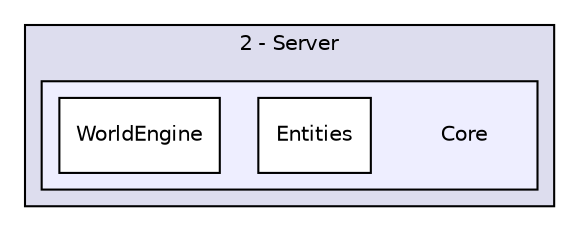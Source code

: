 digraph "D:/Projets/Final-Bomber/2 - Server/Core" {
  compound=true
  node [ fontsize="10", fontname="Helvetica"];
  edge [ labelfontsize="10", labelfontname="Helvetica"];
  subgraph clusterdir_84b4cce606750ea1da5a83508b66c79b {
    graph [ bgcolor="#ddddee", pencolor="black", label="2 - Server" fontname="Helvetica", fontsize="10", URL="dir_84b4cce606750ea1da5a83508b66c79b.html"]
  subgraph clusterdir_5e3b1a3adb985d9091f7dd191d64449f {
    graph [ bgcolor="#eeeeff", pencolor="black", label="" URL="dir_5e3b1a3adb985d9091f7dd191d64449f.html"];
    dir_5e3b1a3adb985d9091f7dd191d64449f [shape=plaintext label="Core"];
    dir_dfb3f6703af95b4859dde1f9526b48b6 [shape=box label="Entities" color="black" fillcolor="white" style="filled" URL="dir_dfb3f6703af95b4859dde1f9526b48b6.html"];
    dir_dbc958748f0e300ce2e9dfc8ae80aff8 [shape=box label="WorldEngine" color="black" fillcolor="white" style="filled" URL="dir_dbc958748f0e300ce2e9dfc8ae80aff8.html"];
  }
  }
}
